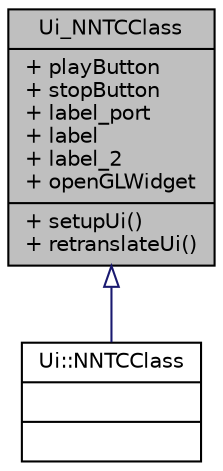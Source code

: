 digraph "Ui_NNTCClass"
{
  edge [fontname="Helvetica",fontsize="10",labelfontname="Helvetica",labelfontsize="10"];
  node [fontname="Helvetica",fontsize="10",shape=record];
  Node0 [label="{Ui_NNTCClass\n|+ playButton\l+ stopButton\l+ label_port\l+ label\l+ label_2\l+ openGLWidget\l|+ setupUi()\l+ retranslateUi()\l}",height=0.2,width=0.4,color="black", fillcolor="grey75", style="filled", fontcolor="black"];
  Node0 -> Node1 [dir="back",color="midnightblue",fontsize="10",style="solid",arrowtail="onormal",fontname="Helvetica"];
  Node1 [label="{Ui::NNTCClass\n||}",height=0.2,width=0.4,color="black", fillcolor="white", style="filled",URL="$class_ui_1_1_n_n_t_c_class.html"];
}
